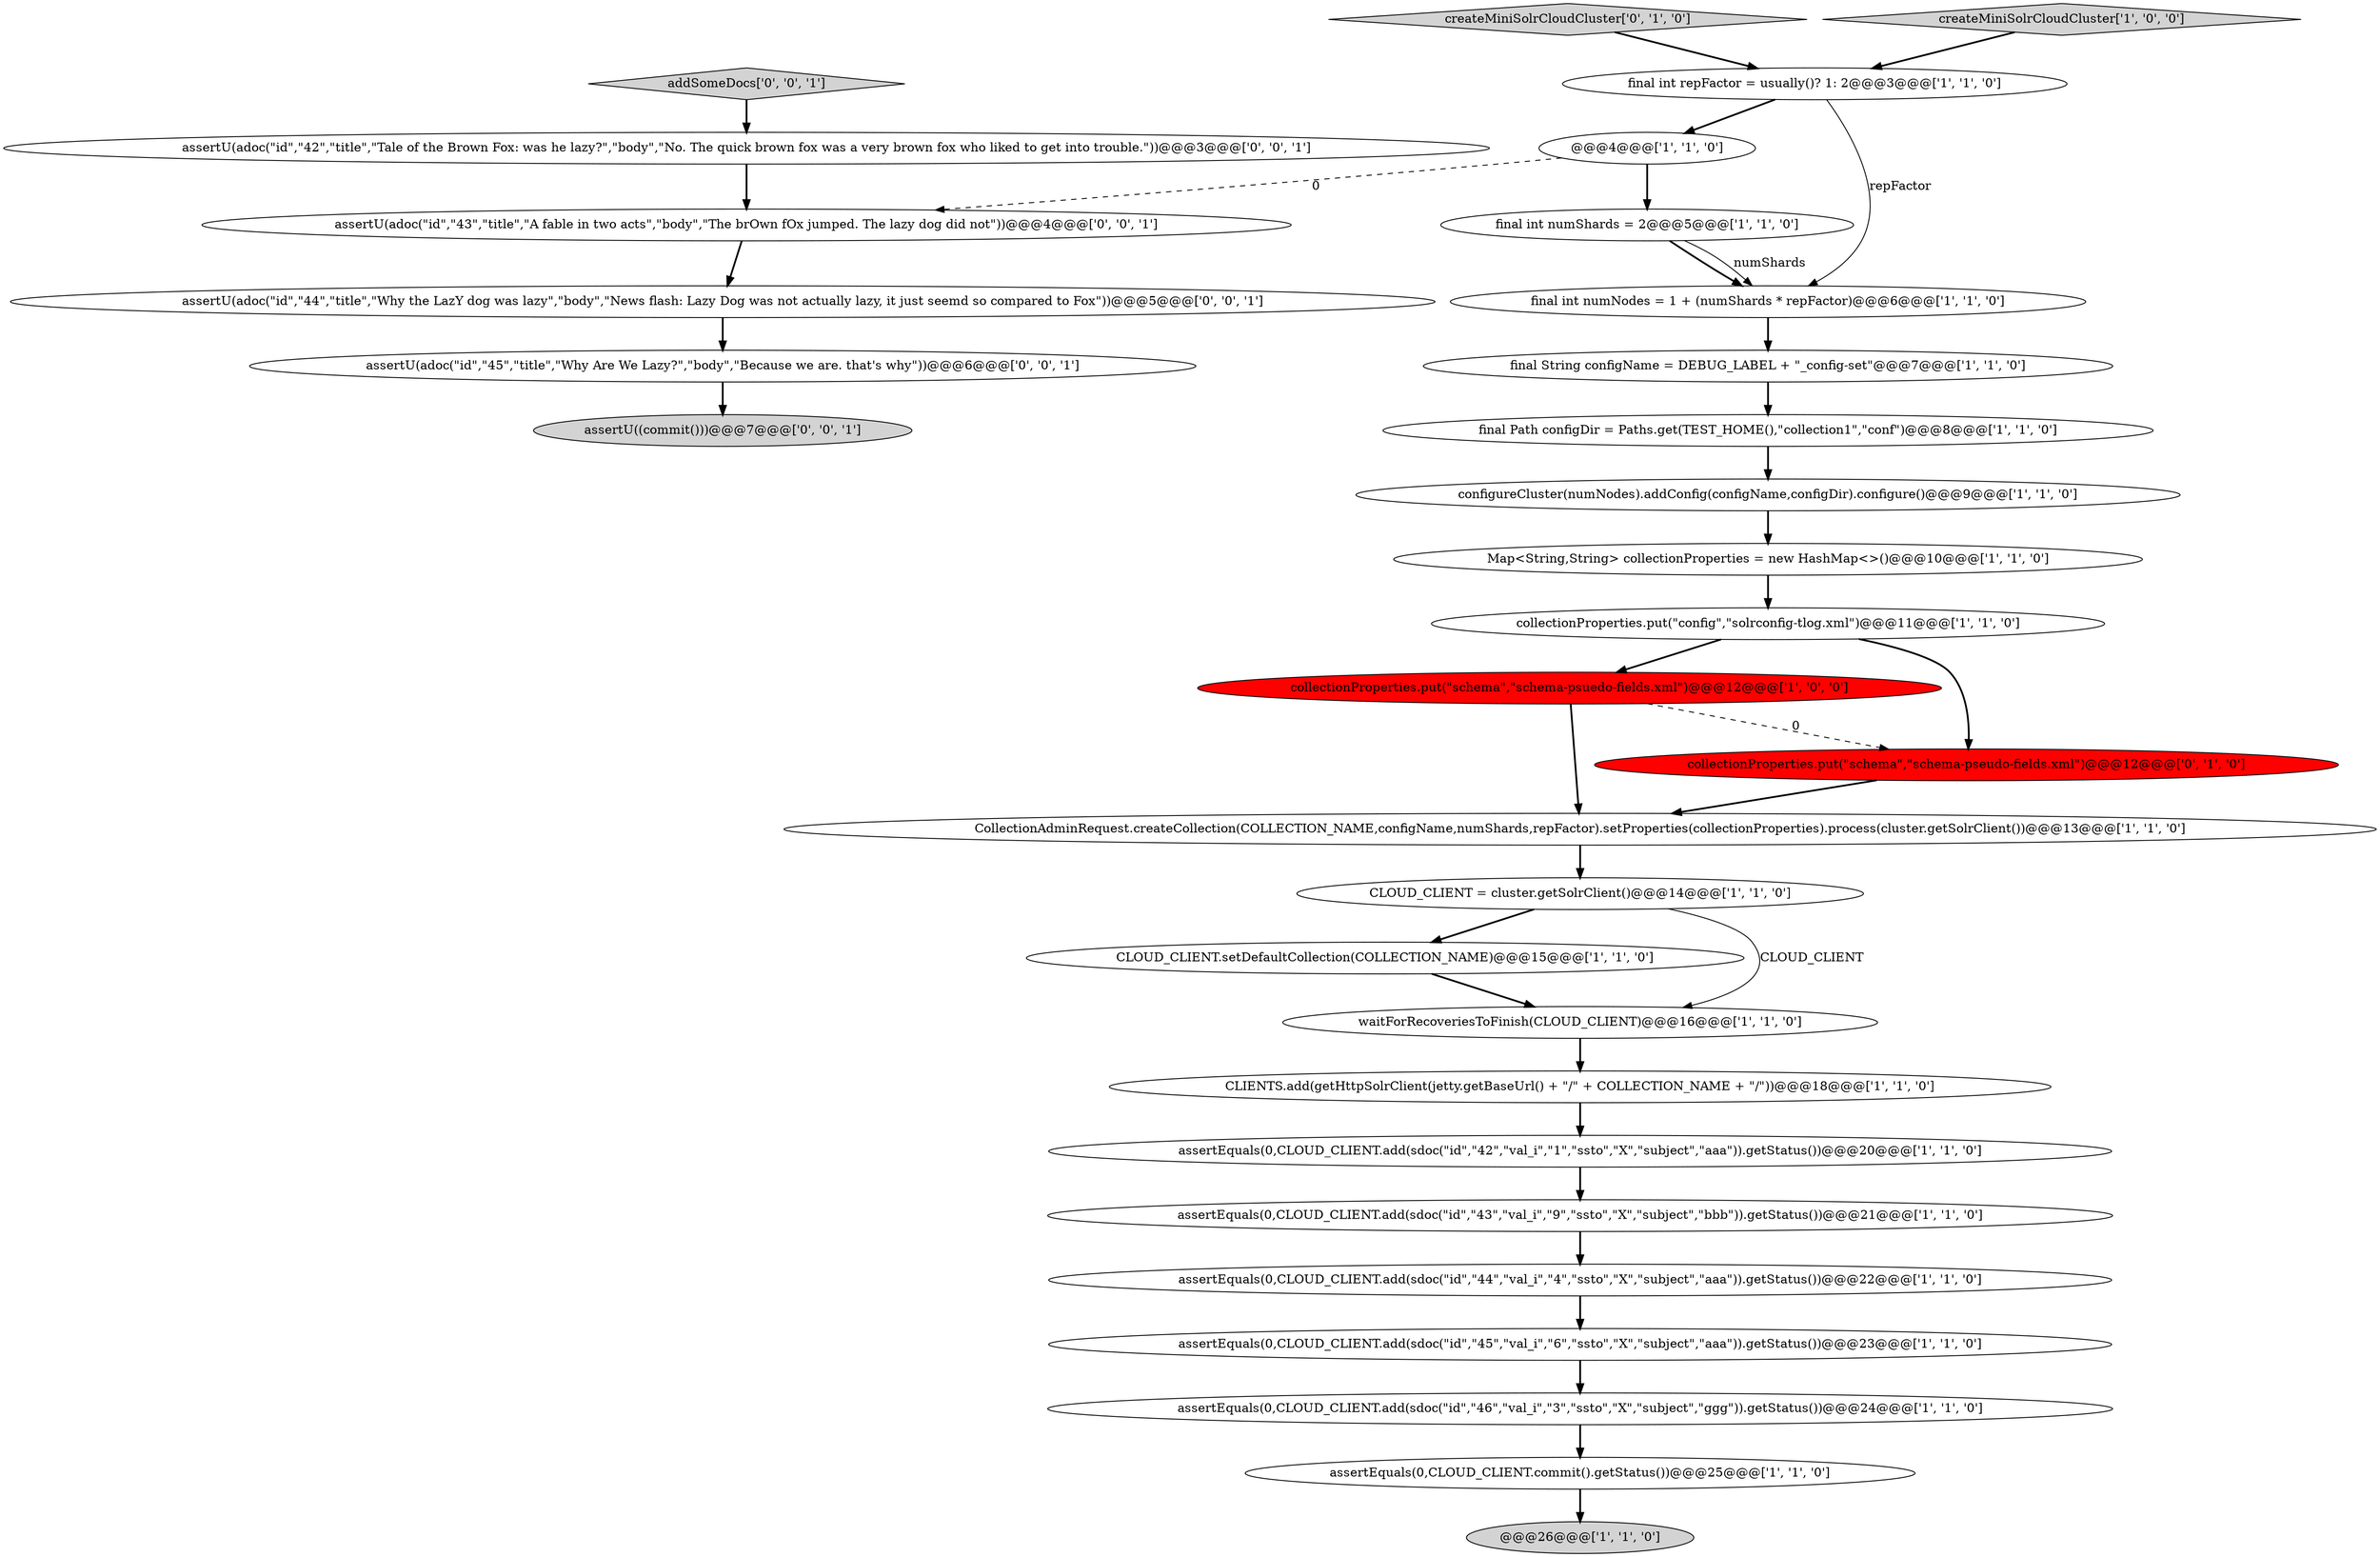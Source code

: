 digraph {
12 [style = filled, label = "assertEquals(0,CLOUD_CLIENT.add(sdoc(\"id\",\"44\",\"val_i\",\"4\",\"ssto\",\"X\",\"subject\",\"aaa\")).getStatus())@@@22@@@['1', '1', '0']", fillcolor = white, shape = ellipse image = "AAA0AAABBB1BBB"];
19 [style = filled, label = "CLOUD_CLIENT.setDefaultCollection(COLLECTION_NAME)@@@15@@@['1', '1', '0']", fillcolor = white, shape = ellipse image = "AAA0AAABBB1BBB"];
10 [style = filled, label = "collectionProperties.put(\"config\",\"solrconfig-tlog.xml\")@@@11@@@['1', '1', '0']", fillcolor = white, shape = ellipse image = "AAA0AAABBB1BBB"];
7 [style = filled, label = "CLIENTS.add(getHttpSolrClient(jetty.getBaseUrl() + \"/\" + COLLECTION_NAME + \"/\"))@@@18@@@['1', '1', '0']", fillcolor = white, shape = ellipse image = "AAA0AAABBB1BBB"];
14 [style = filled, label = "collectionProperties.put(\"schema\",\"schema-psuedo-fields.xml\")@@@12@@@['1', '0', '0']", fillcolor = red, shape = ellipse image = "AAA1AAABBB1BBB"];
26 [style = filled, label = "assertU((commit()))@@@7@@@['0', '0', '1']", fillcolor = lightgray, shape = ellipse image = "AAA0AAABBB3BBB"];
28 [style = filled, label = "addSomeDocs['0', '0', '1']", fillcolor = lightgray, shape = diamond image = "AAA0AAABBB3BBB"];
11 [style = filled, label = "CLOUD_CLIENT = cluster.getSolrClient()@@@14@@@['1', '1', '0']", fillcolor = white, shape = ellipse image = "AAA0AAABBB1BBB"];
8 [style = filled, label = "final String configName = DEBUG_LABEL + \"_config-set\"@@@7@@@['1', '1', '0']", fillcolor = white, shape = ellipse image = "AAA0AAABBB1BBB"];
17 [style = filled, label = "assertEquals(0,CLOUD_CLIENT.add(sdoc(\"id\",\"43\",\"val_i\",\"9\",\"ssto\",\"X\",\"subject\",\"bbb\")).getStatus())@@@21@@@['1', '1', '0']", fillcolor = white, shape = ellipse image = "AAA0AAABBB1BBB"];
2 [style = filled, label = "@@@26@@@['1', '1', '0']", fillcolor = lightgray, shape = ellipse image = "AAA0AAABBB1BBB"];
24 [style = filled, label = "createMiniSolrCloudCluster['0', '1', '0']", fillcolor = lightgray, shape = diamond image = "AAA0AAABBB2BBB"];
25 [style = filled, label = "assertU(adoc(\"id\",\"42\",\"title\",\"Tale of the Brown Fox: was he lazy?\",\"body\",\"No. The quick brown fox was a very brown fox who liked to get into trouble.\"))@@@3@@@['0', '0', '1']", fillcolor = white, shape = ellipse image = "AAA0AAABBB3BBB"];
20 [style = filled, label = "assertEquals(0,CLOUD_CLIENT.add(sdoc(\"id\",\"46\",\"val_i\",\"3\",\"ssto\",\"X\",\"subject\",\"ggg\")).getStatus())@@@24@@@['1', '1', '0']", fillcolor = white, shape = ellipse image = "AAA0AAABBB1BBB"];
22 [style = filled, label = "CollectionAdminRequest.createCollection(COLLECTION_NAME,configName,numShards,repFactor).setProperties(collectionProperties).process(cluster.getSolrClient())@@@13@@@['1', '1', '0']", fillcolor = white, shape = ellipse image = "AAA0AAABBB1BBB"];
27 [style = filled, label = "assertU(adoc(\"id\",\"43\",\"title\",\"A fable in two acts\",\"body\",\"The brOwn fOx jumped. The lazy dog did not\"))@@@4@@@['0', '0', '1']", fillcolor = white, shape = ellipse image = "AAA0AAABBB3BBB"];
9 [style = filled, label = "final int numShards = 2@@@5@@@['1', '1', '0']", fillcolor = white, shape = ellipse image = "AAA0AAABBB1BBB"];
18 [style = filled, label = "Map<String,String> collectionProperties = new HashMap<>()@@@10@@@['1', '1', '0']", fillcolor = white, shape = ellipse image = "AAA0AAABBB1BBB"];
21 [style = filled, label = "@@@4@@@['1', '1', '0']", fillcolor = white, shape = ellipse image = "AAA0AAABBB1BBB"];
3 [style = filled, label = "createMiniSolrCloudCluster['1', '0', '0']", fillcolor = lightgray, shape = diamond image = "AAA0AAABBB1BBB"];
15 [style = filled, label = "assertEquals(0,CLOUD_CLIENT.commit().getStatus())@@@25@@@['1', '1', '0']", fillcolor = white, shape = ellipse image = "AAA0AAABBB1BBB"];
13 [style = filled, label = "assertEquals(0,CLOUD_CLIENT.add(sdoc(\"id\",\"45\",\"val_i\",\"6\",\"ssto\",\"X\",\"subject\",\"aaa\")).getStatus())@@@23@@@['1', '1', '0']", fillcolor = white, shape = ellipse image = "AAA0AAABBB1BBB"];
16 [style = filled, label = "final int numNodes = 1 + (numShards * repFactor)@@@6@@@['1', '1', '0']", fillcolor = white, shape = ellipse image = "AAA0AAABBB1BBB"];
5 [style = filled, label = "final Path configDir = Paths.get(TEST_HOME(),\"collection1\",\"conf\")@@@8@@@['1', '1', '0']", fillcolor = white, shape = ellipse image = "AAA0AAABBB1BBB"];
6 [style = filled, label = "configureCluster(numNodes).addConfig(configName,configDir).configure()@@@9@@@['1', '1', '0']", fillcolor = white, shape = ellipse image = "AAA0AAABBB1BBB"];
0 [style = filled, label = "final int repFactor = usually()? 1: 2@@@3@@@['1', '1', '0']", fillcolor = white, shape = ellipse image = "AAA0AAABBB1BBB"];
23 [style = filled, label = "collectionProperties.put(\"schema\",\"schema-pseudo-fields.xml\")@@@12@@@['0', '1', '0']", fillcolor = red, shape = ellipse image = "AAA1AAABBB2BBB"];
29 [style = filled, label = "assertU(adoc(\"id\",\"44\",\"title\",\"Why the LazY dog was lazy\",\"body\",\"News flash: Lazy Dog was not actually lazy, it just seemd so compared to Fox\"))@@@5@@@['0', '0', '1']", fillcolor = white, shape = ellipse image = "AAA0AAABBB3BBB"];
30 [style = filled, label = "assertU(adoc(\"id\",\"45\",\"title\",\"Why Are We Lazy?\",\"body\",\"Because we are. that's why\"))@@@6@@@['0', '0', '1']", fillcolor = white, shape = ellipse image = "AAA0AAABBB3BBB"];
4 [style = filled, label = "assertEquals(0,CLOUD_CLIENT.add(sdoc(\"id\",\"42\",\"val_i\",\"1\",\"ssto\",\"X\",\"subject\",\"aaa\")).getStatus())@@@20@@@['1', '1', '0']", fillcolor = white, shape = ellipse image = "AAA0AAABBB1BBB"];
1 [style = filled, label = "waitForRecoveriesToFinish(CLOUD_CLIENT)@@@16@@@['1', '1', '0']", fillcolor = white, shape = ellipse image = "AAA0AAABBB1BBB"];
15->2 [style = bold, label=""];
4->17 [style = bold, label=""];
16->8 [style = bold, label=""];
29->30 [style = bold, label=""];
10->14 [style = bold, label=""];
21->27 [style = dashed, label="0"];
24->0 [style = bold, label=""];
6->18 [style = bold, label=""];
30->26 [style = bold, label=""];
14->22 [style = bold, label=""];
0->21 [style = bold, label=""];
7->4 [style = bold, label=""];
11->19 [style = bold, label=""];
1->7 [style = bold, label=""];
0->16 [style = solid, label="repFactor"];
9->16 [style = bold, label=""];
3->0 [style = bold, label=""];
11->1 [style = solid, label="CLOUD_CLIENT"];
25->27 [style = bold, label=""];
12->13 [style = bold, label=""];
19->1 [style = bold, label=""];
21->9 [style = bold, label=""];
17->12 [style = bold, label=""];
23->22 [style = bold, label=""];
14->23 [style = dashed, label="0"];
5->6 [style = bold, label=""];
8->5 [style = bold, label=""];
18->10 [style = bold, label=""];
10->23 [style = bold, label=""];
28->25 [style = bold, label=""];
27->29 [style = bold, label=""];
20->15 [style = bold, label=""];
9->16 [style = solid, label="numShards"];
22->11 [style = bold, label=""];
13->20 [style = bold, label=""];
}
